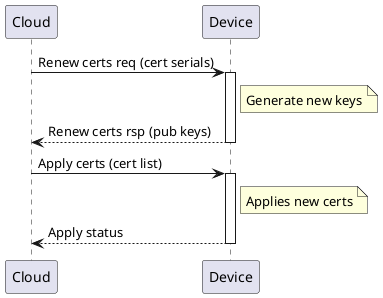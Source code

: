 @startuml protocolsd
Cloud -> Device: Renew certs req (cert serials)
Activate Device
Note right of Device: Generate new keys
Cloud <-- Device: Renew certs rsp (pub keys)
Deactivate Device

Cloud -> Device: Apply certs (cert list) 
Activate Device
Note right of Device: Applies new certs
Cloud <-- Device: Apply status
Deactivate Device
@enduml
